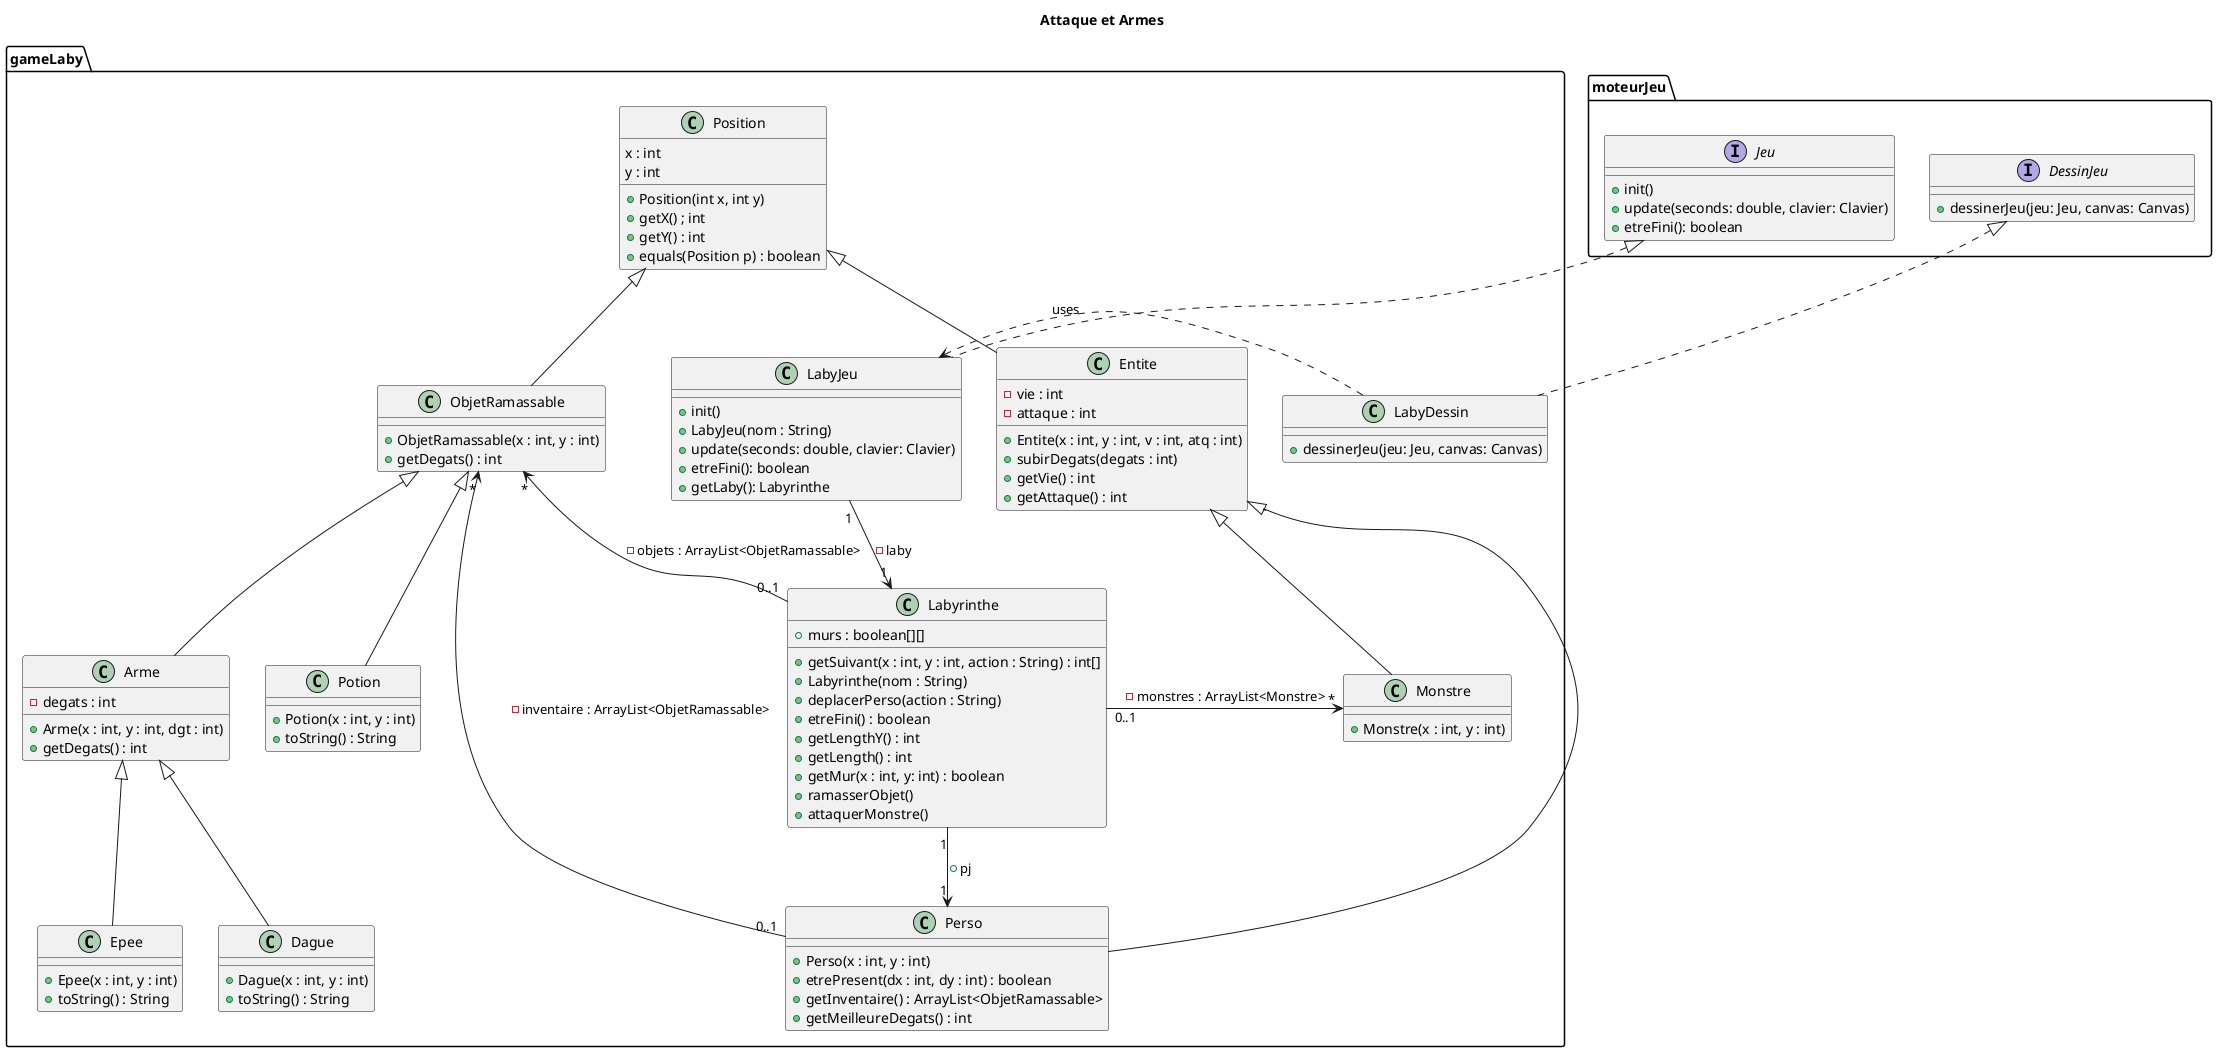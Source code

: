 @startuml
title Attaque et Armes

'''classe'''


package moteurJeu {

interface Jeu{
+ init()
+ update(seconds: double, clavier: Clavier)
+ etreFini(): boolean
}


interface DessinJeu {
+ dessinerJeu(jeu: Jeu, canvas: Canvas)
}
}


package gameLaby {


class Labyrinthe{
  + murs : boolean[][]
  + getSuivant(x : int, y : int, action : String) : int[]
  + Labyrinthe(nom : String)
  + deplacerPerso(action : String)
  + etreFini() : boolean
  + getLengthY() : int
  + getLength() : int
  + getMur(x : int, y: int) : boolean
  + ramasserObjet()
  + attaquerMonstre()
}


class ObjetRamassable {
    + ObjetRamassable(x : int, y : int)
    + getDegats() : int
}

class Potion{
    + Potion(x : int, y : int)
    + toString() : String
}

class Arme {
    - degats : int
    + Arme(x : int, y : int, dgt : int)
    + getDegats() : int
}

class Dague {
    + Dague(x : int, y : int)
    + toString() : String
}

class Epee{
    + Epee(x : int, y : int)
    + toString() : String
}

class Position {
    x : int
    y : int
    + Position(int x, int y)
    + getX() ; int
    + getY() : int
    + equals(Position p) : boolean
}

class Perso {
  + Perso(x : int, y : int)
  + etrePresent(dx : int, dy : int) : boolean
  + getInventaire() : ArrayList<ObjetRamassable>
  + getMeilleureDegats() : int
}

class Entite {
    - vie : int
    - attaque : int
    + Entite(x : int, y : int, v : int, atq : int)
    + subirDegats(degats : int)
    + getVie() : int
    + getAttaque() : int
}

class Monstre {
  + Monstre(x : int, y : int)
}

class LabyJeu{
+ init()
+ LabyJeu(nom : String)
+ update(seconds: double, clavier: Clavier)
+ etreFini(): boolean
+ getLaby(): Labyrinthe
}

class LabyDessin{
+ dessinerJeu(jeu: Jeu, canvas: Canvas)
}
}


LabyJeu "1" --> "1" Labyrinthe : -laby
DessinJeu <|.. LabyDessin
Jeu <|.. LabyJeu
Labyrinthe "1" --> "1" Perso: + pj
LabyJeu <. LabyDessin:uses


ObjetRamassable "*" <-- "0..1" Perso: -inventaire : ArrayList<ObjetRamassable>
ObjetRamassable "*" <-- "0..1" Labyrinthe: -objets : ArrayList<ObjetRamassable>
ObjetRamassable  <|-- "Potion"
ObjetRamassable  <|-- "Arme"
Arme <|-- "Epee"
Arme <|-- "Dague"
Monstre "*" <- "0..1" Labyrinthe: -monstres : ArrayList<Monstre>
Position <|--  ObjetRamassable
Position <|-- Entite
Entite <|-- Monstre
Entite <|-- Perso



@enduml